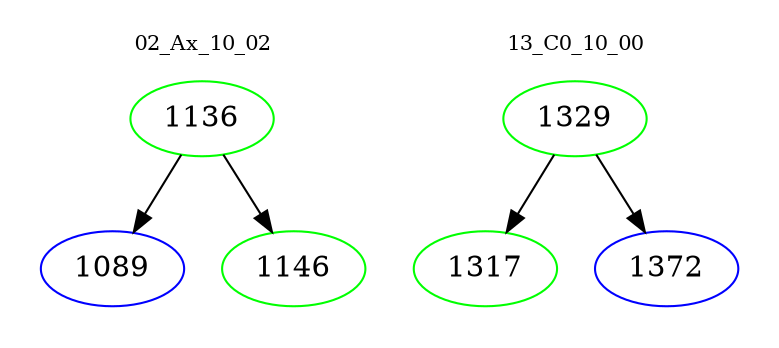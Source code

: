 digraph{
subgraph cluster_0 {
color = white
label = "02_Ax_10_02";
fontsize=10;
T0_1136 [label="1136", color="green"]
T0_1136 -> T0_1089 [color="black"]
T0_1089 [label="1089", color="blue"]
T0_1136 -> T0_1146 [color="black"]
T0_1146 [label="1146", color="green"]
}
subgraph cluster_1 {
color = white
label = "13_C0_10_00";
fontsize=10;
T1_1329 [label="1329", color="green"]
T1_1329 -> T1_1317 [color="black"]
T1_1317 [label="1317", color="green"]
T1_1329 -> T1_1372 [color="black"]
T1_1372 [label="1372", color="blue"]
}
}
